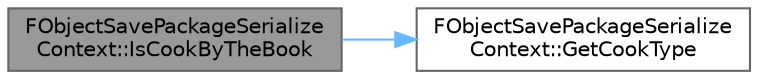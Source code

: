 digraph "FObjectSavePackageSerializeContext::IsCookByTheBook"
{
 // INTERACTIVE_SVG=YES
 // LATEX_PDF_SIZE
  bgcolor="transparent";
  edge [fontname=Helvetica,fontsize=10,labelfontname=Helvetica,labelfontsize=10];
  node [fontname=Helvetica,fontsize=10,shape=box,height=0.2,width=0.4];
  rankdir="LR";
  Node1 [id="Node000001",label="FObjectSavePackageSerialize\lContext::IsCookByTheBook",height=0.2,width=0.4,color="gray40", fillcolor="grey60", style="filled", fontcolor="black",tooltip=" "];
  Node1 -> Node2 [id="edge1_Node000001_Node000002",color="steelblue1",style="solid",tooltip=" "];
  Node2 [id="Node000002",label="FObjectSavePackageSerialize\lContext::GetCookType",height=0.2,width=0.4,color="grey40", fillcolor="white", style="filled",URL="$dc/df6/classFObjectSavePackageSerializeContext.html#a309e613562b1079043355b8f32d6dddd",tooltip=" "];
}
